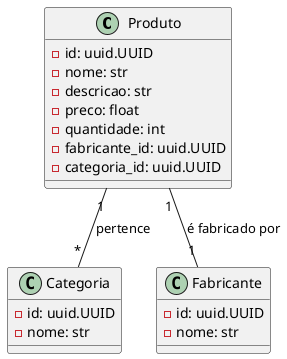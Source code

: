 @startuml
class Produto {
  - id: uuid.UUID
  - nome: str
  - descricao: str
  - preco: float
  - quantidade: int
  - fabricante_id: uuid.UUID
  - categoria_id: uuid.UUID
}

class Categoria {
  - id: uuid.UUID
  - nome: str
}

class Fabricante {
  - id: uuid.UUID
  - nome: str
}

Produto "1" -- "*" Categoria : pertence
Produto "1" -- "1" Fabricante : é fabricado por
@enduml
